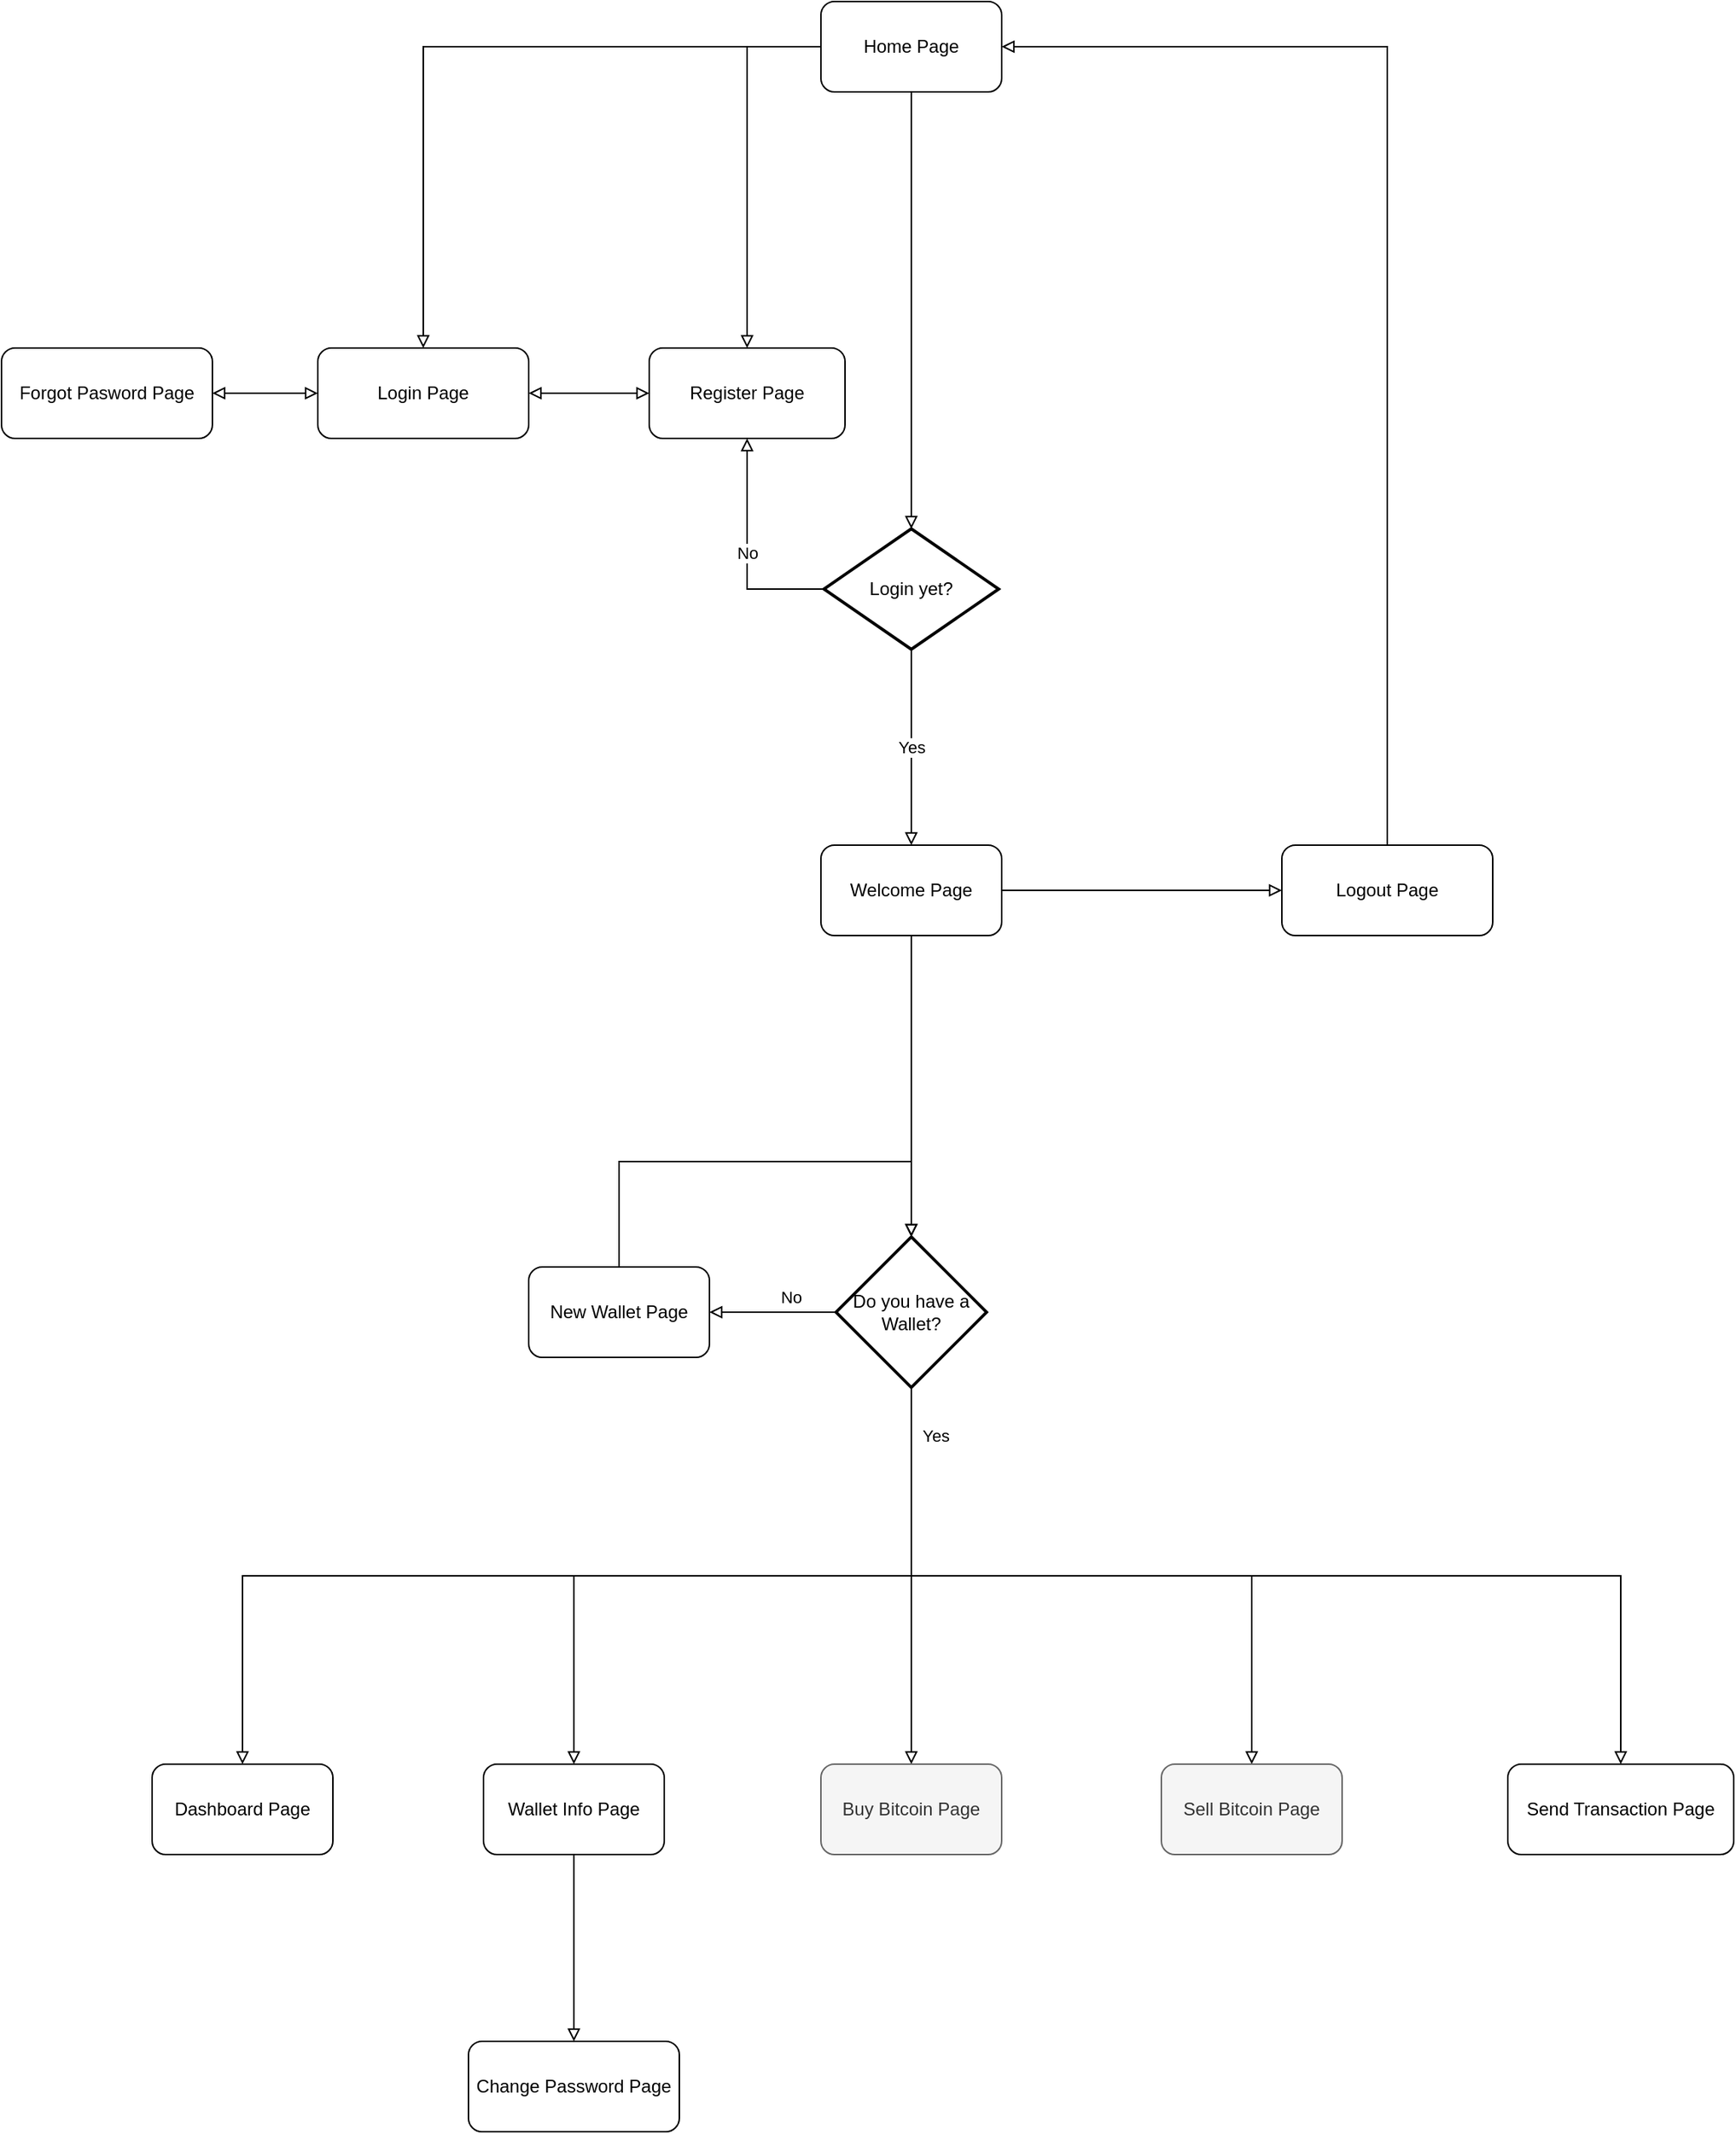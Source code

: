 <mxfile version="12.9.3" type="device"><diagram id="C5RBs43oDa-KdzZeNtuy" name="Screen Flow"><mxGraphModel dx="1595" dy="482" grid="1" gridSize="10" guides="1" tooltips="1" connect="1" arrows="1" fold="1" page="1" pageScale="1" pageWidth="827" pageHeight="1169" math="0" shadow="0"><root><mxCell id="WIyWlLk6GJQsqaUBKTNV-0"/><mxCell id="WIyWlLk6GJQsqaUBKTNV-1" parent="WIyWlLk6GJQsqaUBKTNV-0"/><mxCell id="JTCPuu6WWfkV_jC9XDUl-6" style="edgeStyle=orthogonalEdgeStyle;rounded=0;orthogonalLoop=1;jettySize=auto;html=1;exitX=1;exitY=0.5;exitDx=0;exitDy=0;entryX=0;entryY=0.5;entryDx=0;entryDy=0;endArrow=block;endFill=0;" parent="WIyWlLk6GJQsqaUBKTNV-1" source="JTCPuu6WWfkV_jC9XDUl-18" target="JTCPuu6WWfkV_jC9XDUl-5" edge="1"><mxGeometry relative="1" as="geometry"><Array as="points"><mxPoint x="650" y="960"/></Array></mxGeometry></mxCell><mxCell id="JTCPuu6WWfkV_jC9XDUl-9" value="" style="edgeStyle=orthogonalEdgeStyle;rounded=0;orthogonalLoop=1;jettySize=auto;html=1;endArrow=block;endFill=0;entryX=0.5;entryY=0;entryDx=0;entryDy=0;" parent="WIyWlLk6GJQsqaUBKTNV-1" source="JTCPuu6WWfkV_jC9XDUl-4" target="JTCPuu6WWfkV_jC9XDUl-8" edge="1"><mxGeometry relative="1" as="geometry"><Array as="points"><mxPoint x="90" y="400"/></Array></mxGeometry></mxCell><mxCell id="JTCPuu6WWfkV_jC9XDUl-11" value="" style="edgeStyle=orthogonalEdgeStyle;rounded=0;orthogonalLoop=1;jettySize=auto;html=1;endArrow=block;endFill=0;entryX=0.5;entryY=0;entryDx=0;entryDy=0;" parent="WIyWlLk6GJQsqaUBKTNV-1" source="JTCPuu6WWfkV_jC9XDUl-4" target="JTCPuu6WWfkV_jC9XDUl-10" edge="1"><mxGeometry relative="1" as="geometry"><Array as="points"><mxPoint x="305" y="400"/></Array></mxGeometry></mxCell><mxCell id="JTCPuu6WWfkV_jC9XDUl-16" style="edgeStyle=orthogonalEdgeStyle;rounded=0;orthogonalLoop=1;jettySize=auto;html=1;exitX=0.5;exitY=1;exitDx=0;exitDy=0;entryX=0;entryY=0.5;entryDx=0;entryDy=0;entryPerimeter=0;startArrow=none;startFill=0;endArrow=block;endFill=0;" parent="WIyWlLk6GJQsqaUBKTNV-1" source="JTCPuu6WWfkV_jC9XDUl-4" target="JTCPuu6WWfkV_jC9XDUl-15" edge="1"><mxGeometry relative="1" as="geometry"/></mxCell><mxCell id="JTCPuu6WWfkV_jC9XDUl-4" value="Home Page" style="rounded=1;whiteSpace=wrap;html=1;" parent="WIyWlLk6GJQsqaUBKTNV-1" vertex="1"><mxGeometry x="354" y="370" width="120" height="60" as="geometry"/></mxCell><mxCell id="JTCPuu6WWfkV_jC9XDUl-10" value="Register Page" style="rounded=1;whiteSpace=wrap;html=1;" parent="WIyWlLk6GJQsqaUBKTNV-1" vertex="1"><mxGeometry x="240" y="600" width="130" height="60" as="geometry"/></mxCell><mxCell id="JTCPuu6WWfkV_jC9XDUl-12" style="edgeStyle=orthogonalEdgeStyle;rounded=0;orthogonalLoop=1;jettySize=auto;html=1;exitX=1;exitY=0.5;exitDx=0;exitDy=0;entryX=0;entryY=0.5;entryDx=0;entryDy=0;endArrow=block;endFill=0;startArrow=block;startFill=0;" parent="WIyWlLk6GJQsqaUBKTNV-1" source="JTCPuu6WWfkV_jC9XDUl-8" target="JTCPuu6WWfkV_jC9XDUl-10" edge="1"><mxGeometry relative="1" as="geometry"/></mxCell><mxCell id="JTCPuu6WWfkV_jC9XDUl-14" style="edgeStyle=orthogonalEdgeStyle;rounded=0;orthogonalLoop=1;jettySize=auto;html=1;exitX=0;exitY=0.5;exitDx=0;exitDy=0;entryX=1;entryY=0.5;entryDx=0;entryDy=0;startArrow=block;startFill=0;endArrow=block;endFill=0;" parent="WIyWlLk6GJQsqaUBKTNV-1" source="JTCPuu6WWfkV_jC9XDUl-8" target="JTCPuu6WWfkV_jC9XDUl-13" edge="1"><mxGeometry relative="1" as="geometry"/></mxCell><mxCell id="JTCPuu6WWfkV_jC9XDUl-8" value="Login Page" style="rounded=1;whiteSpace=wrap;html=1;" parent="WIyWlLk6GJQsqaUBKTNV-1" vertex="1"><mxGeometry x="20" y="600" width="140" height="60" as="geometry"/></mxCell><mxCell id="JTCPuu6WWfkV_jC9XDUl-39" style="edgeStyle=orthogonalEdgeStyle;rounded=0;orthogonalLoop=1;jettySize=auto;html=1;exitX=0.5;exitY=0;exitDx=0;exitDy=0;startArrow=none;startFill=0;endArrow=block;endFill=0;entryX=1;entryY=0.5;entryDx=0;entryDy=0;" parent="WIyWlLk6GJQsqaUBKTNV-1" source="JTCPuu6WWfkV_jC9XDUl-5" target="JTCPuu6WWfkV_jC9XDUl-4" edge="1"><mxGeometry relative="1" as="geometry"><mxPoint x="730" y="410" as="targetPoint"/></mxGeometry></mxCell><mxCell id="JTCPuu6WWfkV_jC9XDUl-5" value="Logout Page" style="rounded=1;whiteSpace=wrap;html=1;" parent="WIyWlLk6GJQsqaUBKTNV-1" vertex="1"><mxGeometry x="660" y="930" width="140" height="60" as="geometry"/></mxCell><mxCell id="JTCPuu6WWfkV_jC9XDUl-13" value="Forgot Pasword Page" style="rounded=1;whiteSpace=wrap;html=1;" parent="WIyWlLk6GJQsqaUBKTNV-1" vertex="1"><mxGeometry x="-190" y="600" width="140" height="60" as="geometry"/></mxCell><mxCell id="JTCPuu6WWfkV_jC9XDUl-17" value="No" style="edgeStyle=orthogonalEdgeStyle;rounded=0;orthogonalLoop=1;jettySize=auto;html=1;exitX=0.5;exitY=1;exitDx=0;exitDy=0;exitPerimeter=0;entryX=0.5;entryY=1;entryDx=0;entryDy=0;startArrow=none;startFill=0;endArrow=block;endFill=0;" parent="WIyWlLk6GJQsqaUBKTNV-1" source="JTCPuu6WWfkV_jC9XDUl-15" target="JTCPuu6WWfkV_jC9XDUl-10" edge="1"><mxGeometry relative="1" as="geometry"/></mxCell><mxCell id="JTCPuu6WWfkV_jC9XDUl-19" value="Yes" style="edgeStyle=orthogonalEdgeStyle;rounded=0;orthogonalLoop=1;jettySize=auto;html=1;exitX=1;exitY=0.5;exitDx=0;exitDy=0;exitPerimeter=0;entryX=0.5;entryY=0;entryDx=0;entryDy=0;startArrow=none;startFill=0;endArrow=block;endFill=0;" parent="WIyWlLk6GJQsqaUBKTNV-1" source="JTCPuu6WWfkV_jC9XDUl-15" target="JTCPuu6WWfkV_jC9XDUl-18" edge="1"><mxGeometry relative="1" as="geometry"/></mxCell><mxCell id="JTCPuu6WWfkV_jC9XDUl-15" value="Login yet?" style="strokeWidth=2;html=1;shape=mxgraph.flowchart.decision;whiteSpace=wrap;direction=south;" parent="WIyWlLk6GJQsqaUBKTNV-1" vertex="1"><mxGeometry x="356" y="720" width="116" height="80" as="geometry"/></mxCell><mxCell id="JTCPuu6WWfkV_jC9XDUl-21" style="edgeStyle=orthogonalEdgeStyle;rounded=0;orthogonalLoop=1;jettySize=auto;html=1;exitX=0.5;exitY=1;exitDx=0;exitDy=0;entryX=0.5;entryY=0;entryDx=0;entryDy=0;startArrow=none;startFill=0;endArrow=block;endFill=0;entryPerimeter=0;" parent="WIyWlLk6GJQsqaUBKTNV-1" source="JTCPuu6WWfkV_jC9XDUl-18" target="JTCPuu6WWfkV_jC9XDUl-23" edge="1"><mxGeometry relative="1" as="geometry"><mxPoint x="414" y="1180" as="targetPoint"/></mxGeometry></mxCell><mxCell id="JTCPuu6WWfkV_jC9XDUl-18" value="Welcome Page" style="rounded=1;whiteSpace=wrap;html=1;" parent="WIyWlLk6GJQsqaUBKTNV-1" vertex="1"><mxGeometry x="354" y="930" width="120" height="60" as="geometry"/></mxCell><mxCell id="JTCPuu6WWfkV_jC9XDUl-25" value="No" style="edgeStyle=orthogonalEdgeStyle;rounded=0;orthogonalLoop=1;jettySize=auto;html=1;exitX=0;exitY=0.5;exitDx=0;exitDy=0;exitPerimeter=0;entryX=1;entryY=0.5;entryDx=0;entryDy=0;startArrow=none;startFill=0;endArrow=block;endFill=0;" parent="WIyWlLk6GJQsqaUBKTNV-1" source="JTCPuu6WWfkV_jC9XDUl-23" target="JTCPuu6WWfkV_jC9XDUl-24" edge="1"><mxGeometry x="-0.29" y="-10" relative="1" as="geometry"><mxPoint as="offset"/></mxGeometry></mxCell><mxCell id="JTCPuu6WWfkV_jC9XDUl-27" value="Yes" style="edgeStyle=orthogonalEdgeStyle;rounded=0;orthogonalLoop=1;jettySize=auto;html=1;exitX=0.5;exitY=1;exitDx=0;exitDy=0;exitPerimeter=0;entryX=0.5;entryY=0;entryDx=0;entryDy=0;startArrow=none;startFill=0;endArrow=block;endFill=0;" parent="WIyWlLk6GJQsqaUBKTNV-1" source="JTCPuu6WWfkV_jC9XDUl-23" target="JTCPuu6WWfkV_jC9XDUl-26" edge="1"><mxGeometry x="-0.868" y="16" relative="1" as="geometry"><mxPoint as="offset"/></mxGeometry></mxCell><mxCell id="JTCPuu6WWfkV_jC9XDUl-29" style="edgeStyle=orthogonalEdgeStyle;rounded=0;orthogonalLoop=1;jettySize=auto;html=1;exitX=0.5;exitY=1;exitDx=0;exitDy=0;exitPerimeter=0;entryX=0.5;entryY=0;entryDx=0;entryDy=0;startArrow=none;startFill=0;endArrow=block;endFill=0;" parent="WIyWlLk6GJQsqaUBKTNV-1" source="JTCPuu6WWfkV_jC9XDUl-23" target="JTCPuu6WWfkV_jC9XDUl-28" edge="1"><mxGeometry relative="1" as="geometry"/></mxCell><mxCell id="JTCPuu6WWfkV_jC9XDUl-31" style="edgeStyle=orthogonalEdgeStyle;rounded=0;orthogonalLoop=1;jettySize=auto;html=1;exitX=0.5;exitY=1;exitDx=0;exitDy=0;exitPerimeter=0;entryX=0.5;entryY=0;entryDx=0;entryDy=0;startArrow=none;startFill=0;endArrow=block;endFill=0;" parent="WIyWlLk6GJQsqaUBKTNV-1" source="JTCPuu6WWfkV_jC9XDUl-23" target="JTCPuu6WWfkV_jC9XDUl-30" edge="1"><mxGeometry relative="1" as="geometry"/></mxCell><mxCell id="InikY_2ZeQ_CQUT_ptwA-1" style="edgeStyle=orthogonalEdgeStyle;rounded=0;orthogonalLoop=1;jettySize=auto;html=1;exitX=0.5;exitY=1;exitDx=0;exitDy=0;exitPerimeter=0;entryX=0.5;entryY=0;entryDx=0;entryDy=0;endArrow=block;endFill=0;" parent="WIyWlLk6GJQsqaUBKTNV-1" source="JTCPuu6WWfkV_jC9XDUl-23" target="InikY_2ZeQ_CQUT_ptwA-0" edge="1"><mxGeometry relative="1" as="geometry"/></mxCell><mxCell id="iAUc8t5IrAVRJzAIoKla-1" style="edgeStyle=orthogonalEdgeStyle;rounded=0;orthogonalLoop=1;jettySize=auto;html=1;exitX=0.5;exitY=1;exitDx=0;exitDy=0;exitPerimeter=0;entryX=0.5;entryY=0;entryDx=0;entryDy=0;endArrow=block;endFill=0;" edge="1" parent="WIyWlLk6GJQsqaUBKTNV-1" source="JTCPuu6WWfkV_jC9XDUl-23" target="iAUc8t5IrAVRJzAIoKla-0"><mxGeometry relative="1" as="geometry"/></mxCell><mxCell id="JTCPuu6WWfkV_jC9XDUl-23" value="Do you have a Wallet?" style="strokeWidth=2;html=1;shape=mxgraph.flowchart.decision;whiteSpace=wrap;" parent="WIyWlLk6GJQsqaUBKTNV-1" vertex="1"><mxGeometry x="364" y="1190" width="100" height="100" as="geometry"/></mxCell><mxCell id="JTCPuu6WWfkV_jC9XDUl-38" style="edgeStyle=orthogonalEdgeStyle;rounded=0;orthogonalLoop=1;jettySize=auto;html=1;exitX=0.5;exitY=0;exitDx=0;exitDy=0;entryX=0.5;entryY=0;entryDx=0;entryDy=0;entryPerimeter=0;startArrow=none;startFill=0;endArrow=block;endFill=0;" parent="WIyWlLk6GJQsqaUBKTNV-1" source="JTCPuu6WWfkV_jC9XDUl-24" target="JTCPuu6WWfkV_jC9XDUl-23" edge="1"><mxGeometry relative="1" as="geometry"><Array as="points"><mxPoint x="220" y="1140"/><mxPoint x="414" y="1140"/></Array></mxGeometry></mxCell><mxCell id="JTCPuu6WWfkV_jC9XDUl-24" value="New Wallet Page" style="rounded=1;whiteSpace=wrap;html=1;" parent="WIyWlLk6GJQsqaUBKTNV-1" vertex="1"><mxGeometry x="160" y="1210" width="120" height="60" as="geometry"/></mxCell><mxCell id="JTCPuu6WWfkV_jC9XDUl-41" style="edgeStyle=orthogonalEdgeStyle;rounded=0;orthogonalLoop=1;jettySize=auto;html=1;exitX=0.5;exitY=1;exitDx=0;exitDy=0;entryX=0.5;entryY=0;entryDx=0;entryDy=0;startArrow=none;startFill=0;endArrow=block;endFill=0;" parent="WIyWlLk6GJQsqaUBKTNV-1" source="JTCPuu6WWfkV_jC9XDUl-26" target="JTCPuu6WWfkV_jC9XDUl-40" edge="1"><mxGeometry relative="1" as="geometry"/></mxCell><mxCell id="JTCPuu6WWfkV_jC9XDUl-26" value="Wallet Info Page" style="rounded=1;whiteSpace=wrap;html=1;" parent="WIyWlLk6GJQsqaUBKTNV-1" vertex="1"><mxGeometry x="130" y="1540" width="120" height="60" as="geometry"/></mxCell><mxCell id="JTCPuu6WWfkV_jC9XDUl-28" value="Buy Bitcoin Page" style="rounded=1;whiteSpace=wrap;html=1;fillColor=#f5f5f5;strokeColor=#666666;fontColor=#333333;" parent="WIyWlLk6GJQsqaUBKTNV-1" vertex="1"><mxGeometry x="354" y="1540" width="120" height="60" as="geometry"/></mxCell><mxCell id="JTCPuu6WWfkV_jC9XDUl-30" value="Send Transaction Page" style="rounded=1;whiteSpace=wrap;html=1;" parent="WIyWlLk6GJQsqaUBKTNV-1" vertex="1"><mxGeometry x="810" y="1540" width="150" height="60" as="geometry"/></mxCell><mxCell id="JTCPuu6WWfkV_jC9XDUl-40" value="Change Password Page" style="rounded=1;whiteSpace=wrap;html=1;" parent="WIyWlLk6GJQsqaUBKTNV-1" vertex="1"><mxGeometry x="120" y="1724" width="140" height="60" as="geometry"/></mxCell><mxCell id="InikY_2ZeQ_CQUT_ptwA-0" value="Dashboard Page" style="rounded=1;whiteSpace=wrap;html=1;" parent="WIyWlLk6GJQsqaUBKTNV-1" vertex="1"><mxGeometry x="-90" y="1540" width="120" height="60" as="geometry"/></mxCell><mxCell id="iAUc8t5IrAVRJzAIoKla-0" value="Sell Bitcoin Page" style="rounded=1;whiteSpace=wrap;html=1;fillColor=#f5f5f5;strokeColor=#666666;fontColor=#333333;" vertex="1" parent="WIyWlLk6GJQsqaUBKTNV-1"><mxGeometry x="580" y="1540" width="120" height="60" as="geometry"/></mxCell></root></mxGraphModel></diagram></mxfile>
